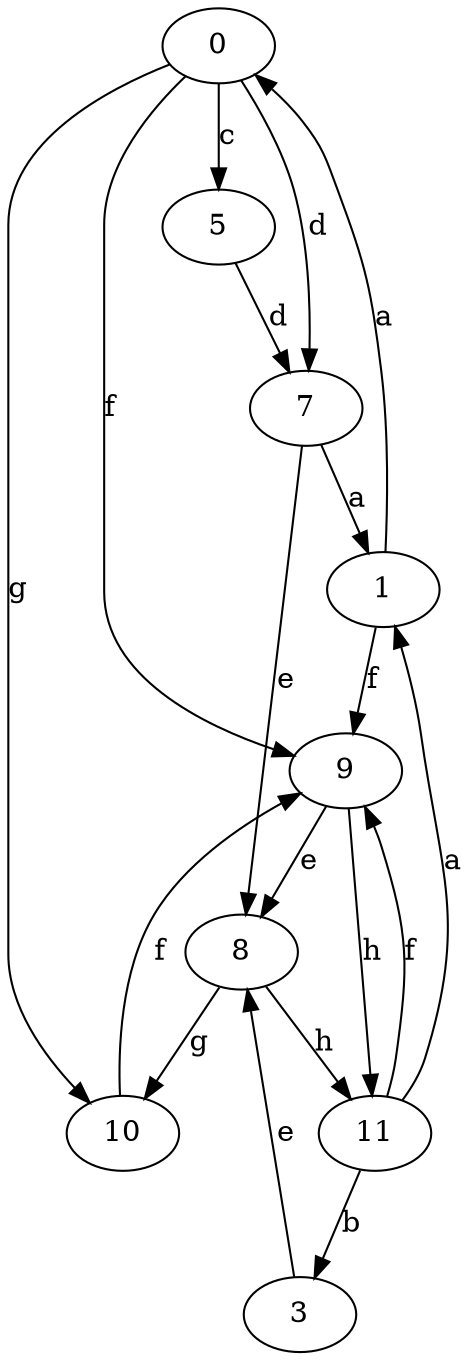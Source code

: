 strict digraph  {
0;
1;
3;
5;
7;
8;
9;
10;
11;
0 -> 5  [label=c];
0 -> 7  [label=d];
0 -> 9  [label=f];
0 -> 10  [label=g];
1 -> 0  [label=a];
1 -> 9  [label=f];
3 -> 8  [label=e];
5 -> 7  [label=d];
7 -> 1  [label=a];
7 -> 8  [label=e];
8 -> 10  [label=g];
8 -> 11  [label=h];
9 -> 8  [label=e];
9 -> 11  [label=h];
10 -> 9  [label=f];
11 -> 1  [label=a];
11 -> 3  [label=b];
11 -> 9  [label=f];
}
